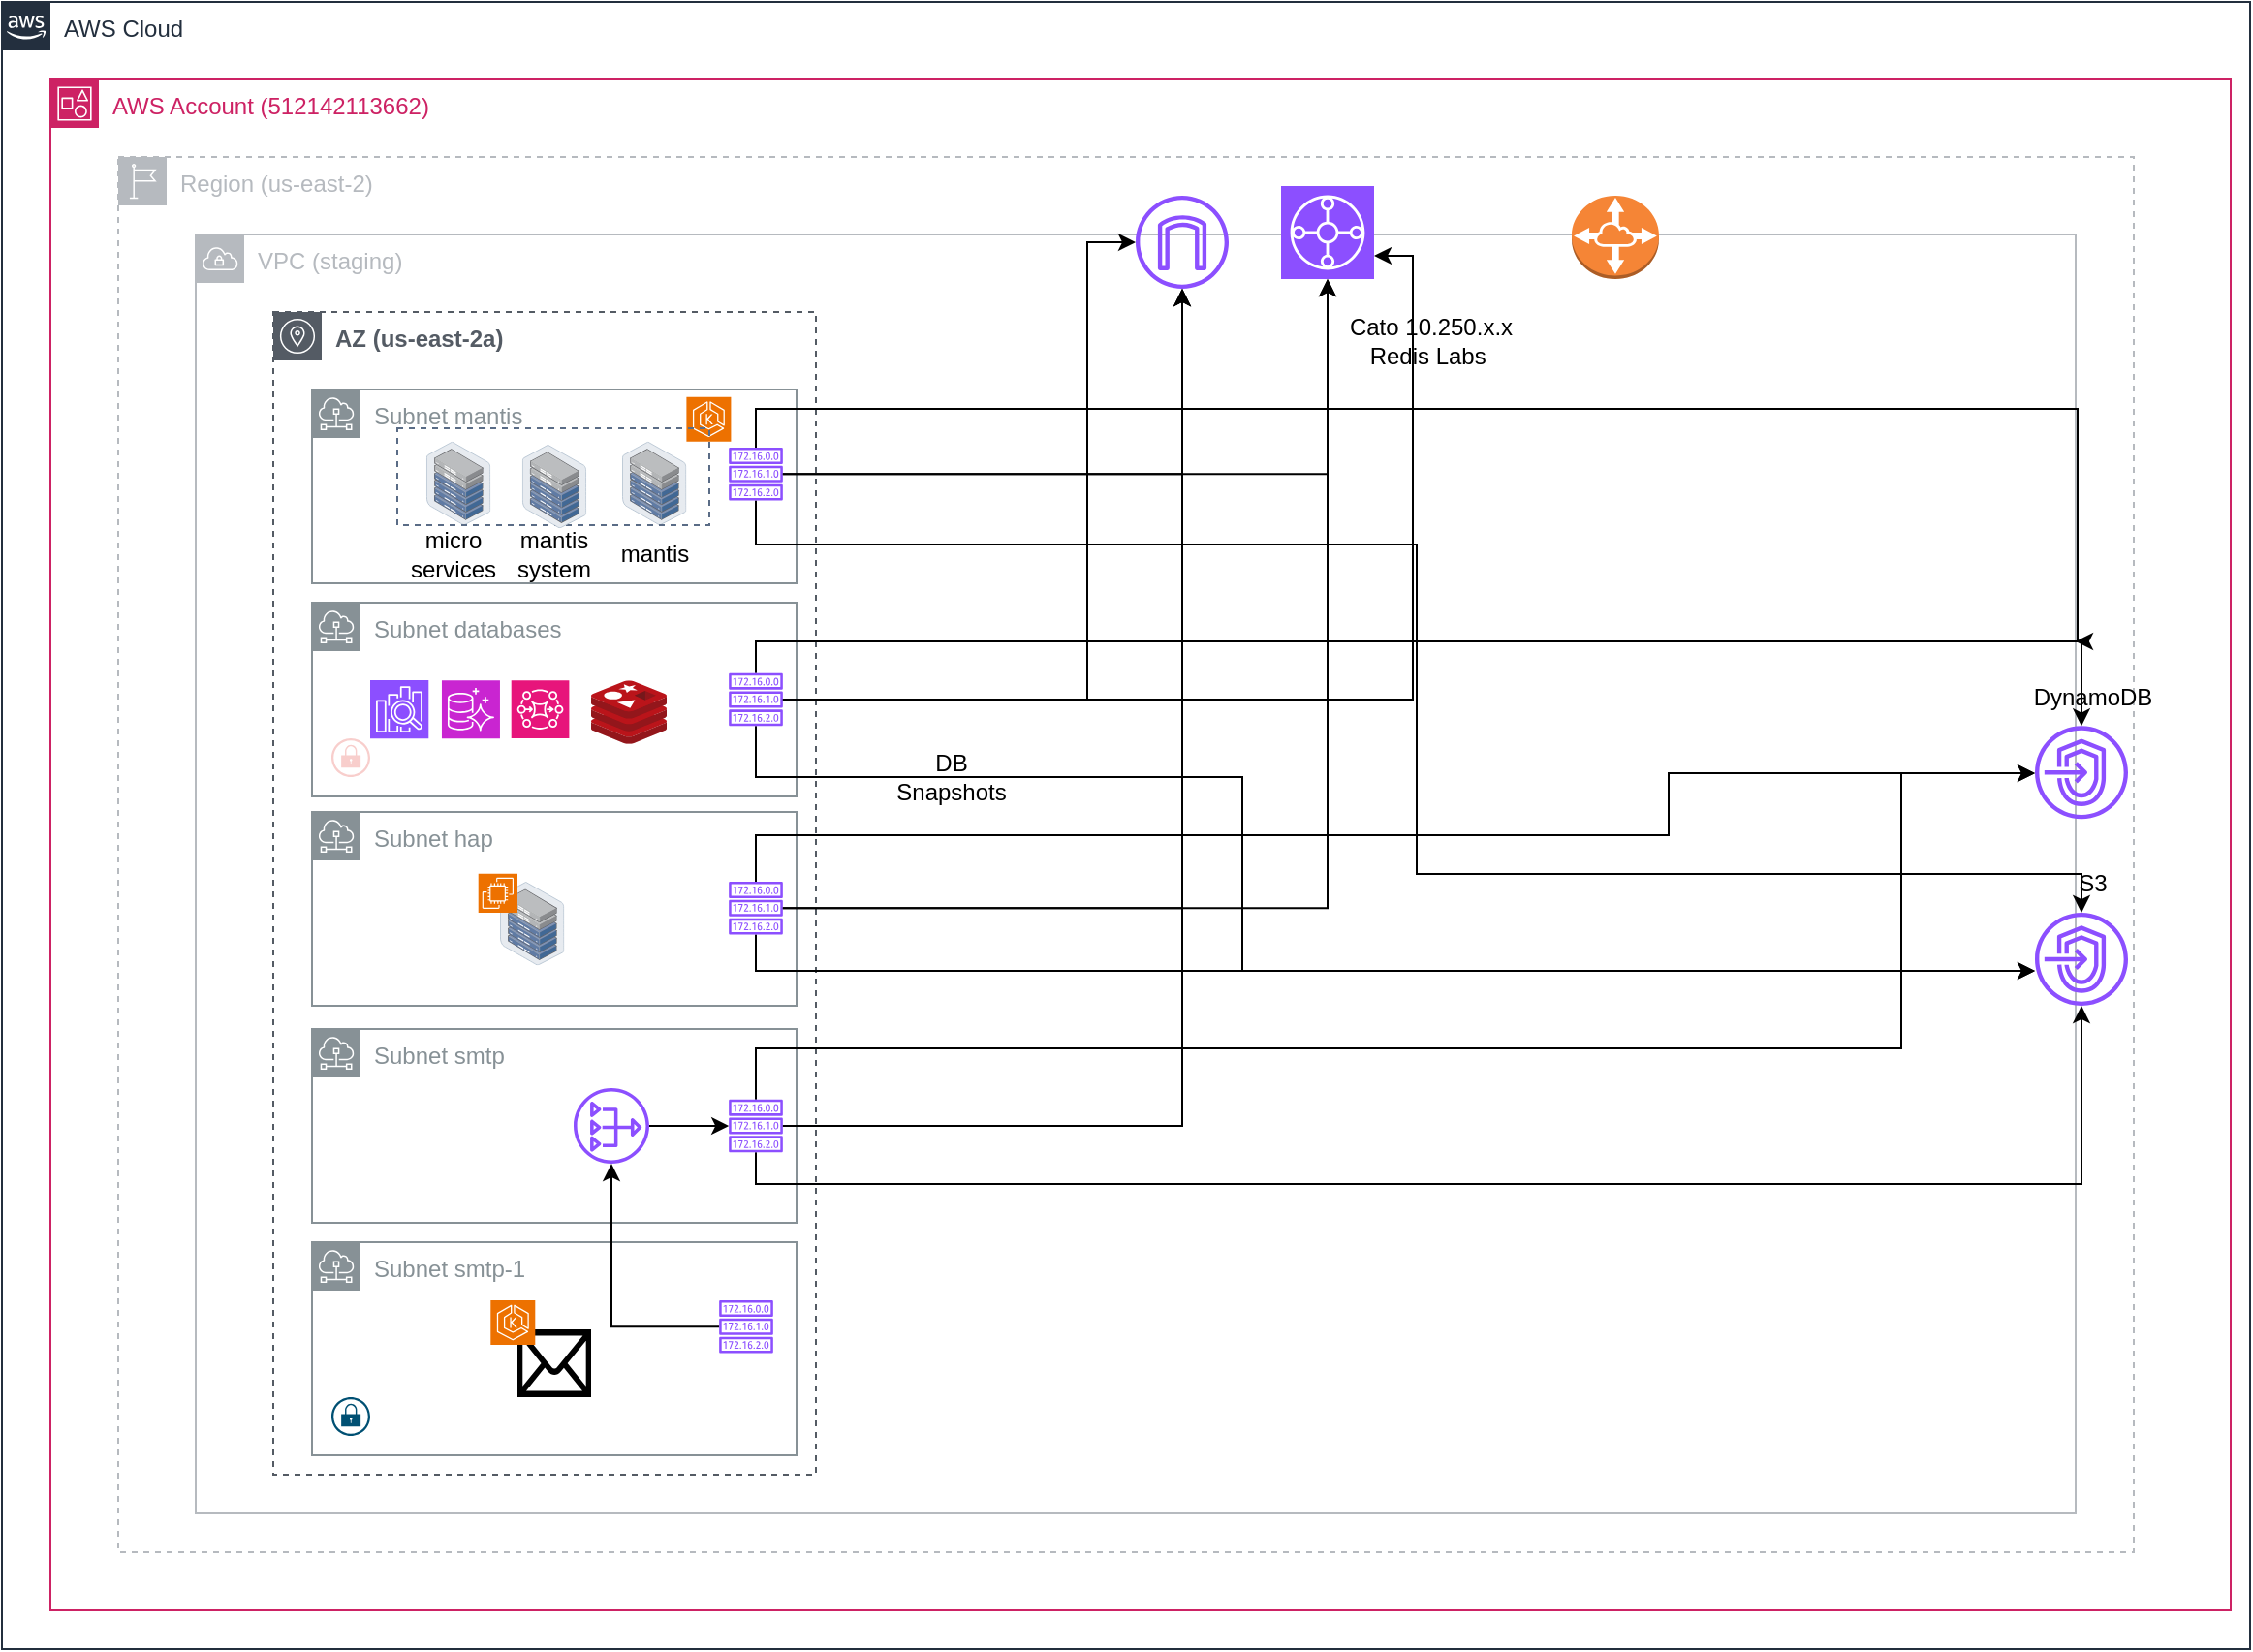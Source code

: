 <mxfile version="23.0.0" type="github">
  <diagram id="Ht1M8jgEwFfnCIfOTk4-" name="Page-1">
    <mxGraphModel dx="1434" dy="1613" grid="1" gridSize="10" guides="1" tooltips="1" connect="1" arrows="1" fold="1" page="1" pageScale="1" pageWidth="1169" pageHeight="827" math="0" shadow="0">
      <root>
        <mxCell id="0" />
        <mxCell id="1" parent="0" />
        <mxCell id="gtgi0953xaSqISBwZ9vZ-12" value="Subnet mantis" style="sketch=0;outlineConnect=0;gradientColor=none;html=1;whiteSpace=wrap;fontSize=12;fontStyle=0;shape=mxgraph.aws4.group;grIcon=mxgraph.aws4.group_subnet;strokeColor=#879196;fillColor=none;verticalAlign=top;align=left;spacingLeft=30;fontColor=#879196;dashed=0;" parent="1" vertex="1">
          <mxGeometry x="160" y="160" width="250" height="100" as="geometry" />
        </mxCell>
        <mxCell id="UEzPUAAOIrF-is8g5C7q-74" value="AWS Cloud" style="points=[[0,0],[0.25,0],[0.5,0],[0.75,0],[1,0],[1,0.25],[1,0.5],[1,0.75],[1,1],[0.75,1],[0.5,1],[0.25,1],[0,1],[0,0.75],[0,0.5],[0,0.25]];outlineConnect=0;gradientColor=none;html=1;whiteSpace=wrap;fontSize=12;fontStyle=0;shape=mxgraph.aws4.group;grIcon=mxgraph.aws4.group_aws_cloud_alt;strokeColor=#232F3E;fillColor=none;verticalAlign=top;align=left;spacingLeft=30;fontColor=#232F3E;dashed=0;labelBackgroundColor=#ffffff;container=1;pointerEvents=0;collapsible=0;recursiveResize=0;" parent="1" vertex="1">
          <mxGeometry y="-40" width="1160" height="850" as="geometry" />
        </mxCell>
        <mxCell id="gtgi0953xaSqISBwZ9vZ-2" value="Region (us-east-2)" style="sketch=0;outlineConnect=0;gradientColor=none;html=1;whiteSpace=wrap;fontSize=12;fontStyle=0;shape=mxgraph.aws4.group;grIcon=mxgraph.aws4.group_region;strokeColor=#B6BABF;fillColor=none;verticalAlign=top;align=left;spacingLeft=30;fontColor=#B6BABF;dashed=1;" parent="1" vertex="1">
          <mxGeometry x="60" y="40" width="1040" height="720" as="geometry" />
        </mxCell>
        <mxCell id="gtgi0953xaSqISBwZ9vZ-3" value="VPC (staging)" style="sketch=0;outlineConnect=0;gradientColor=none;html=1;whiteSpace=wrap;fontSize=12;fontStyle=0;shape=mxgraph.aws4.group;grIcon=mxgraph.aws4.group_vpc;strokeColor=#B6BABF;fillColor=none;verticalAlign=top;align=left;spacingLeft=30;fontColor=#B6BABF;dashed=0;" parent="1" vertex="1">
          <mxGeometry x="100" y="80" width="970" height="660" as="geometry" />
        </mxCell>
        <mxCell id="gtgi0953xaSqISBwZ9vZ-5" value="&lt;b&gt;AZ (us-east-2a)&lt;/b&gt;" style="sketch=0;outlineConnect=0;gradientColor=none;html=1;whiteSpace=wrap;fontSize=12;fontStyle=0;shape=mxgraph.aws4.group;grIcon=mxgraph.aws4.group_availability_zone;strokeColor=#545B64;fillColor=none;verticalAlign=top;align=left;spacingLeft=30;fontColor=#545B64;dashed=1;" parent="1" vertex="1">
          <mxGeometry x="140" y="120" width="280" height="600" as="geometry" />
        </mxCell>
        <mxCell id="gtgi0953xaSqISBwZ9vZ-13" value="Subnet smtp-1" style="sketch=0;outlineConnect=0;gradientColor=none;html=1;whiteSpace=wrap;fontSize=12;fontStyle=0;shape=mxgraph.aws4.group;grIcon=mxgraph.aws4.group_subnet;strokeColor=#879196;fillColor=none;verticalAlign=top;align=left;spacingLeft=30;fontColor=#879196;dashed=0;" parent="1" vertex="1">
          <mxGeometry x="160" y="600" width="250" height="110" as="geometry" />
        </mxCell>
        <mxCell id="gtgi0953xaSqISBwZ9vZ-14" value="AWS Account (512142113662)" style="points=[[0,0],[0.25,0],[0.5,0],[0.75,0],[1,0],[1,0.25],[1,0.5],[1,0.75],[1,1],[0.75,1],[0.5,1],[0.25,1],[0,1],[0,0.75],[0,0.5],[0,0.25]];outlineConnect=0;gradientColor=none;html=1;whiteSpace=wrap;fontSize=12;fontStyle=0;container=1;pointerEvents=0;collapsible=0;recursiveResize=0;shape=mxgraph.aws4.group;grIcon=mxgraph.aws4.group_account;strokeColor=#CD2264;fillColor=none;verticalAlign=top;align=left;spacingLeft=30;fontColor=#CD2264;dashed=0;" parent="1" vertex="1">
          <mxGeometry x="25" width="1125" height="790" as="geometry" />
        </mxCell>
        <mxCell id="gtgi0953xaSqISBwZ9vZ-10" value="Subnet databases" style="sketch=0;outlineConnect=0;gradientColor=none;html=1;whiteSpace=wrap;fontSize=12;fontStyle=0;shape=mxgraph.aws4.group;grIcon=mxgraph.aws4.group_subnet;strokeColor=#879196;fillColor=none;verticalAlign=top;align=left;spacingLeft=30;fontColor=#879196;dashed=0;" parent="gtgi0953xaSqISBwZ9vZ-14" vertex="1">
          <mxGeometry x="135" y="270.0" width="250" height="100" as="geometry" />
        </mxCell>
        <mxCell id="gtgi0953xaSqISBwZ9vZ-4" value="Subnet hap" style="sketch=0;outlineConnect=0;gradientColor=none;html=1;whiteSpace=wrap;fontSize=12;fontStyle=0;shape=mxgraph.aws4.group;grIcon=mxgraph.aws4.group_subnet;strokeColor=#879196;fillColor=none;verticalAlign=top;align=left;spacingLeft=30;fontColor=#879196;dashed=0;" parent="gtgi0953xaSqISBwZ9vZ-14" vertex="1">
          <mxGeometry x="135" y="378" width="250" height="100" as="geometry" />
        </mxCell>
        <mxCell id="gtgi0953xaSqISBwZ9vZ-11" value="Subnet smtp" style="sketch=0;outlineConnect=0;gradientColor=none;html=1;whiteSpace=wrap;fontSize=12;fontStyle=0;shape=mxgraph.aws4.group;grIcon=mxgraph.aws4.group_subnet;strokeColor=#879196;fillColor=none;verticalAlign=top;align=left;spacingLeft=30;fontColor=#879196;dashed=0;" parent="gtgi0953xaSqISBwZ9vZ-14" vertex="1">
          <mxGeometry x="135" y="490" width="250" height="100" as="geometry" />
        </mxCell>
        <mxCell id="xfgOP8ZvM4Aay_EHcEOd-10" style="edgeStyle=orthogonalEdgeStyle;rounded=0;orthogonalLoop=1;jettySize=auto;html=1;" parent="gtgi0953xaSqISBwZ9vZ-14" source="tCZkr2dE6usLujfxuvrl-17" target="tCZkr2dE6usLujfxuvrl-5" edge="1">
          <mxGeometry relative="1" as="geometry">
            <mxPoint x="364" y="530" as="targetPoint" />
          </mxGeometry>
        </mxCell>
        <mxCell id="tCZkr2dE6usLujfxuvrl-17" value="" style="sketch=0;outlineConnect=0;fontColor=#232F3E;gradientColor=none;fillColor=#8C4FFF;strokeColor=none;dashed=0;verticalLabelPosition=bottom;verticalAlign=top;align=center;html=1;fontSize=12;fontStyle=0;aspect=fixed;pointerEvents=1;shape=mxgraph.aws4.nat_gateway;" parent="gtgi0953xaSqISBwZ9vZ-14" vertex="1">
          <mxGeometry x="270" y="520.5" width="39" height="39" as="geometry" />
        </mxCell>
        <mxCell id="xfgOP8ZvM4Aay_EHcEOd-8" value="" style="sketch=0;points=[[0.5,0,0],[1,0.5,0],[0.5,1,0],[0,0.5,0],[0.145,0.145,0],[0.856,0.145,0],[0.855,0.856,0],[0.145,0.855,0]];verticalLabelPosition=bottom;html=1;verticalAlign=top;aspect=fixed;align=center;pointerEvents=1;shape=mxgraph.cisco19.lock;fillColor=#005073;strokeColor=none;" parent="gtgi0953xaSqISBwZ9vZ-14" vertex="1">
          <mxGeometry x="145" y="680" width="20" height="20" as="geometry" />
        </mxCell>
        <mxCell id="xfgOP8ZvM4Aay_EHcEOd-16" style="edgeStyle=orthogonalEdgeStyle;rounded=0;orthogonalLoop=1;jettySize=auto;html=1;" parent="gtgi0953xaSqISBwZ9vZ-14" source="tCZkr2dE6usLujfxuvrl-5" target="tCZkr2dE6usLujfxuvrl-8" edge="1">
          <mxGeometry relative="1" as="geometry">
            <Array as="points">
              <mxPoint x="364" y="570" />
              <mxPoint x="1048" y="570" />
            </Array>
          </mxGeometry>
        </mxCell>
        <mxCell id="xfgOP8ZvM4Aay_EHcEOd-48" style="edgeStyle=orthogonalEdgeStyle;rounded=0;orthogonalLoop=1;jettySize=auto;html=1;" parent="gtgi0953xaSqISBwZ9vZ-14" source="tCZkr2dE6usLujfxuvrl-5" target="tCZkr2dE6usLujfxuvrl-7" edge="1">
          <mxGeometry relative="1" as="geometry">
            <Array as="points">
              <mxPoint x="364" y="500" />
              <mxPoint x="955" y="500" />
              <mxPoint x="955" y="358" />
            </Array>
          </mxGeometry>
        </mxCell>
        <mxCell id="tCZkr2dE6usLujfxuvrl-5" value="" style="sketch=0;outlineConnect=0;fontColor=#232F3E;gradientColor=none;fillColor=#8C4FFF;strokeColor=none;dashed=0;verticalLabelPosition=bottom;verticalAlign=top;align=center;html=1;fontSize=12;fontStyle=0;aspect=fixed;pointerEvents=1;shape=mxgraph.aws4.route_table;" parent="gtgi0953xaSqISBwZ9vZ-14" vertex="1">
          <mxGeometry x="350" y="526.36" width="28" height="27.29" as="geometry" />
        </mxCell>
        <mxCell id="xfgOP8ZvM4Aay_EHcEOd-27" style="edgeStyle=orthogonalEdgeStyle;rounded=0;orthogonalLoop=1;jettySize=auto;html=1;" parent="gtgi0953xaSqISBwZ9vZ-14" source="tCZkr2dE6usLujfxuvrl-4" target="tCZkr2dE6usLujfxuvrl-7" edge="1">
          <mxGeometry relative="1" as="geometry">
            <Array as="points">
              <mxPoint x="364" y="390" />
              <mxPoint x="835" y="390" />
              <mxPoint x="835" y="358" />
            </Array>
          </mxGeometry>
        </mxCell>
        <mxCell id="xfgOP8ZvM4Aay_EHcEOd-29" style="edgeStyle=orthogonalEdgeStyle;rounded=0;orthogonalLoop=1;jettySize=auto;html=1;" parent="gtgi0953xaSqISBwZ9vZ-14" source="tCZkr2dE6usLujfxuvrl-4" target="tCZkr2dE6usLujfxuvrl-8" edge="1">
          <mxGeometry relative="1" as="geometry">
            <Array as="points">
              <mxPoint x="364" y="460" />
            </Array>
          </mxGeometry>
        </mxCell>
        <mxCell id="tCZkr2dE6usLujfxuvrl-4" value="" style="sketch=0;outlineConnect=0;fontColor=#232F3E;gradientColor=none;fillColor=#8C4FFF;strokeColor=none;dashed=0;verticalLabelPosition=bottom;verticalAlign=top;align=center;html=1;fontSize=12;fontStyle=0;aspect=fixed;pointerEvents=1;shape=mxgraph.aws4.route_table;" parent="gtgi0953xaSqISBwZ9vZ-14" vertex="1">
          <mxGeometry x="350" y="414" width="28" height="27.29" as="geometry" />
        </mxCell>
        <mxCell id="xfgOP8ZvM4Aay_EHcEOd-28" style="edgeStyle=orthogonalEdgeStyle;rounded=0;orthogonalLoop=1;jettySize=auto;html=1;" parent="gtgi0953xaSqISBwZ9vZ-14" source="tCZkr2dE6usLujfxuvrl-3" target="tCZkr2dE6usLujfxuvrl-7" edge="1">
          <mxGeometry relative="1" as="geometry">
            <mxPoint x="1025" y="360" as="targetPoint" />
            <Array as="points">
              <mxPoint x="364" y="290" />
              <mxPoint x="1048" y="290" />
            </Array>
          </mxGeometry>
        </mxCell>
        <mxCell id="xfgOP8ZvM4Aay_EHcEOd-37" style="edgeStyle=orthogonalEdgeStyle;rounded=0;orthogonalLoop=1;jettySize=auto;html=1;" parent="gtgi0953xaSqISBwZ9vZ-14" source="tCZkr2dE6usLujfxuvrl-3" target="tCZkr2dE6usLujfxuvrl-8" edge="1">
          <mxGeometry relative="1" as="geometry">
            <Array as="points">
              <mxPoint x="364" y="360" />
              <mxPoint x="615" y="360" />
              <mxPoint x="615" y="460" />
            </Array>
          </mxGeometry>
        </mxCell>
        <mxCell id="tCZkr2dE6usLujfxuvrl-3" value="" style="sketch=0;outlineConnect=0;fontColor=#232F3E;gradientColor=none;fillColor=#8C4FFF;strokeColor=none;dashed=0;verticalLabelPosition=bottom;verticalAlign=top;align=center;html=1;fontSize=12;fontStyle=0;aspect=fixed;pointerEvents=1;shape=mxgraph.aws4.route_table;" parent="gtgi0953xaSqISBwZ9vZ-14" vertex="1">
          <mxGeometry x="350" y="306.36" width="28" height="27.29" as="geometry" />
        </mxCell>
        <mxCell id="xfgOP8ZvM4Aay_EHcEOd-30" style="edgeStyle=orthogonalEdgeStyle;rounded=0;orthogonalLoop=1;jettySize=auto;html=1;" parent="gtgi0953xaSqISBwZ9vZ-14" source="tCZkr2dE6usLujfxuvrl-2" target="tCZkr2dE6usLujfxuvrl-8" edge="1">
          <mxGeometry relative="1" as="geometry">
            <Array as="points">
              <mxPoint x="364" y="240" />
              <mxPoint x="705" y="240" />
              <mxPoint x="705" y="410" />
              <mxPoint x="1048" y="410" />
            </Array>
          </mxGeometry>
        </mxCell>
        <mxCell id="xfgOP8ZvM4Aay_EHcEOd-47" style="edgeStyle=orthogonalEdgeStyle;rounded=0;orthogonalLoop=1;jettySize=auto;html=1;" parent="gtgi0953xaSqISBwZ9vZ-14" source="tCZkr2dE6usLujfxuvrl-2" edge="1">
          <mxGeometry relative="1" as="geometry">
            <mxPoint x="1045" y="290" as="targetPoint" />
            <Array as="points">
              <mxPoint x="364" y="170" />
              <mxPoint x="1046" y="170" />
            </Array>
          </mxGeometry>
        </mxCell>
        <mxCell id="tCZkr2dE6usLujfxuvrl-2" value="" style="sketch=0;outlineConnect=0;fontColor=#232F3E;gradientColor=none;fillColor=#8C4FFF;strokeColor=none;dashed=0;verticalLabelPosition=bottom;verticalAlign=top;align=center;html=1;fontSize=12;fontStyle=0;aspect=fixed;pointerEvents=1;shape=mxgraph.aws4.route_table;" parent="gtgi0953xaSqISBwZ9vZ-14" vertex="1">
          <mxGeometry x="350" y="190" width="28" height="27.29" as="geometry" />
        </mxCell>
        <mxCell id="tCZkr2dE6usLujfxuvrl-7" value="" style="sketch=0;outlineConnect=0;fontColor=#232F3E;gradientColor=none;fillColor=#8C4FFF;strokeColor=none;dashed=0;verticalLabelPosition=bottom;verticalAlign=top;align=center;html=1;fontSize=12;fontStyle=0;aspect=fixed;pointerEvents=1;shape=mxgraph.aws4.endpoints;" parent="gtgi0953xaSqISBwZ9vZ-14" vertex="1">
          <mxGeometry x="1024" y="333.65" width="48" height="48" as="geometry" />
        </mxCell>
        <mxCell id="tCZkr2dE6usLujfxuvrl-8" value="" style="sketch=0;outlineConnect=0;fontColor=#232F3E;gradientColor=none;fillColor=#8C4FFF;strokeColor=none;dashed=0;verticalLabelPosition=bottom;verticalAlign=top;align=center;html=1;fontSize=12;fontStyle=0;aspect=fixed;pointerEvents=1;shape=mxgraph.aws4.endpoints;" parent="gtgi0953xaSqISBwZ9vZ-14" vertex="1">
          <mxGeometry x="1024" y="430" width="48" height="48" as="geometry" />
        </mxCell>
        <mxCell id="xfgOP8ZvM4Aay_EHcEOd-24" value="S3" style="text;strokeColor=none;align=center;fillColor=none;html=1;verticalAlign=middle;whiteSpace=wrap;rounded=0;" parent="gtgi0953xaSqISBwZ9vZ-14" vertex="1">
          <mxGeometry x="1024" y="400.0" width="60" height="30" as="geometry" />
        </mxCell>
        <mxCell id="xfgOP8ZvM4Aay_EHcEOd-25" value="DynamoDB" style="text;strokeColor=none;align=center;fillColor=none;html=1;verticalAlign=middle;whiteSpace=wrap;rounded=0;" parent="gtgi0953xaSqISBwZ9vZ-14" vertex="1">
          <mxGeometry x="1024" y="303.65" width="60" height="30" as="geometry" />
        </mxCell>
        <mxCell id="xfgOP8ZvM4Aay_EHcEOd-32" value="" style="sketch=0;points=[[0,0,0],[0.25,0,0],[0.5,0,0],[0.75,0,0],[1,0,0],[0,1,0],[0.25,1,0],[0.5,1,0],[0.75,1,0],[1,1,0],[0,0.25,0],[0,0.5,0],[0,0.75,0],[1,0.25,0],[1,0.5,0],[1,0.75,0]];outlineConnect=0;fontColor=#232F3E;fillColor=#C925D1;strokeColor=#ffffff;dashed=0;verticalLabelPosition=bottom;verticalAlign=top;align=center;html=1;fontSize=12;fontStyle=0;aspect=fixed;shape=mxgraph.aws4.resourceIcon;resIcon=mxgraph.aws4.aurora;" parent="gtgi0953xaSqISBwZ9vZ-14" vertex="1">
          <mxGeometry x="201.98" y="310.15" width="30" height="30" as="geometry" />
        </mxCell>
        <mxCell id="xfgOP8ZvM4Aay_EHcEOd-33" value="" style="sketch=0;points=[[0,0,0],[0.25,0,0],[0.5,0,0],[0.75,0,0],[1,0,0],[0,1,0],[0.25,1,0],[0.5,1,0],[0.75,1,0],[1,1,0],[0,0.25,0],[0,0.5,0],[0,0.75,0],[1,0.25,0],[1,0.5,0],[1,0.75,0]];outlineConnect=0;fontColor=#232F3E;fillColor=#8C4FFF;strokeColor=#ffffff;dashed=0;verticalLabelPosition=bottom;verticalAlign=top;align=center;html=1;fontSize=12;fontStyle=0;aspect=fixed;shape=mxgraph.aws4.resourceIcon;resIcon=mxgraph.aws4.elasticsearch_service;" parent="gtgi0953xaSqISBwZ9vZ-14" vertex="1">
          <mxGeometry x="165" y="310" width="30.15" height="30.15" as="geometry" />
        </mxCell>
        <mxCell id="xfgOP8ZvM4Aay_EHcEOd-35" value="" style="sketch=0;points=[[0.5,0,0],[1,0.5,0],[0.5,1,0],[0,0.5,0],[0.145,0.145,0],[0.856,0.145,0],[0.855,0.856,0],[0.145,0.855,0]];verticalLabelPosition=bottom;html=1;verticalAlign=top;aspect=fixed;align=center;pointerEvents=1;shape=mxgraph.cisco19.lock;fillColor=#f8cecc;strokeColor=#b85450;" parent="gtgi0953xaSqISBwZ9vZ-14" vertex="1">
          <mxGeometry x="145" y="340" width="20" height="20" as="geometry" />
        </mxCell>
        <mxCell id="xfgOP8ZvM4Aay_EHcEOd-38" value="" style="shape=mxgraph.signs.tech.mail;html=1;pointerEvents=1;fillColor=#000000;strokeColor=none;verticalLabelPosition=bottom;verticalAlign=top;align=center;" parent="gtgi0953xaSqISBwZ9vZ-14" vertex="1">
          <mxGeometry x="241" y="645" width="38" height="35" as="geometry" />
        </mxCell>
        <mxCell id="xfgOP8ZvM4Aay_EHcEOd-42" value="" style="sketch=0;points=[[0,0,0],[0.25,0,0],[0.5,0,0],[0.75,0,0],[1,0,0],[0,1,0],[0.25,1,0],[0.5,1,0],[0.75,1,0],[1,1,0],[0,0.25,0],[0,0.5,0],[0,0.75,0],[1,0.25,0],[1,0.5,0],[1,0.75,0]];outlineConnect=0;fontColor=#232F3E;fillColor=#ED7100;strokeColor=#ffffff;dashed=0;verticalLabelPosition=bottom;verticalAlign=top;align=center;html=1;fontSize=12;fontStyle=0;aspect=fixed;shape=mxgraph.aws4.resourceIcon;resIcon=mxgraph.aws4.eks;" parent="gtgi0953xaSqISBwZ9vZ-14" vertex="1">
          <mxGeometry x="227.15" y="630" width="23" height="23" as="geometry" />
        </mxCell>
        <mxCell id="xfgOP8ZvM4Aay_EHcEOd-43" value="" style="image;points=[];aspect=fixed;html=1;align=center;shadow=0;dashed=0;image=img/lib/allied_telesis/storage/Datacenter_Server_Half_Rack_ToR.svg;" parent="gtgi0953xaSqISBwZ9vZ-14" vertex="1">
          <mxGeometry x="295" y="186.86" width="33.2" height="43.14" as="geometry" />
        </mxCell>
        <mxCell id="xfgOP8ZvM4Aay_EHcEOd-44" value="" style="sketch=0;points=[[0,0,0],[0.25,0,0],[0.5,0,0],[0.75,0,0],[1,0,0],[0,1,0],[0.25,1,0],[0.5,1,0],[0.75,1,0],[1,1,0],[0,0.25,0],[0,0.5,0],[0,0.75,0],[1,0.25,0],[1,0.5,0],[1,0.75,0]];outlineConnect=0;fontColor=#232F3E;fillColor=#ED7100;strokeColor=#ffffff;dashed=0;verticalLabelPosition=bottom;verticalAlign=top;align=center;html=1;fontSize=12;fontStyle=0;aspect=fixed;shape=mxgraph.aws4.resourceIcon;resIcon=mxgraph.aws4.eks;" parent="gtgi0953xaSqISBwZ9vZ-14" vertex="1">
          <mxGeometry x="328.2" y="163.86" width="23" height="23" as="geometry" />
        </mxCell>
        <mxCell id="xfgOP8ZvM4Aay_EHcEOd-46" value="" style="image;points=[];aspect=fixed;html=1;align=center;shadow=0;dashed=0;image=img/lib/allied_telesis/storage/Datacenter_Server_Half_Rack_ToR.svg;" parent="gtgi0953xaSqISBwZ9vZ-14" vertex="1">
          <mxGeometry x="231.98" y="414" width="33.2" height="43.14" as="geometry" />
        </mxCell>
        <mxCell id="xfgOP8ZvM4Aay_EHcEOd-49" value="" style="sketch=0;points=[[0,0,0],[0.25,0,0],[0.5,0,0],[0.75,0,0],[1,0,0],[0,1,0],[0.25,1,0],[0.5,1,0],[0.75,1,0],[1,1,0],[0,0.25,0],[0,0.5,0],[0,0.75,0],[1,0.25,0],[1,0.5,0],[1,0.75,0]];outlineConnect=0;fontColor=#232F3E;fillColor=#E7157B;strokeColor=#ffffff;dashed=0;verticalLabelPosition=bottom;verticalAlign=top;align=center;html=1;fontSize=12;fontStyle=0;aspect=fixed;shape=mxgraph.aws4.resourceIcon;resIcon=mxgraph.aws4.mq;" parent="gtgi0953xaSqISBwZ9vZ-14" vertex="1">
          <mxGeometry x="237.85" y="310.15" width="29.85" height="29.85" as="geometry" />
        </mxCell>
        <mxCell id="xfgOP8ZvM4Aay_EHcEOd-50" value="" style="sketch=0;points=[[0,0,0],[0.25,0,0],[0.5,0,0],[0.75,0,0],[1,0,0],[0,1,0],[0.25,1,0],[0.5,1,0],[0.75,1,0],[1,1,0],[0,0.25,0],[0,0.5,0],[0,0.75,0],[1,0.25,0],[1,0.5,0],[1,0.75,0]];outlineConnect=0;fontColor=#232F3E;fillColor=#8C4FFF;strokeColor=#ffffff;dashed=0;verticalLabelPosition=bottom;verticalAlign=top;align=center;html=1;fontSize=12;fontStyle=0;aspect=fixed;shape=mxgraph.aws4.resourceIcon;resIcon=mxgraph.aws4.transit_gateway;" parent="gtgi0953xaSqISBwZ9vZ-14" vertex="1">
          <mxGeometry x="635" y="55" width="48" height="48" as="geometry" />
        </mxCell>
        <mxCell id="xfgOP8ZvM4Aay_EHcEOd-52" value="" style="outlineConnect=0;dashed=0;verticalLabelPosition=bottom;verticalAlign=top;align=center;html=1;shape=mxgraph.aws3.vpc_peering;fillColor=#F58536;gradientColor=none;" parent="gtgi0953xaSqISBwZ9vZ-14" vertex="1">
          <mxGeometry x="785" y="60" width="45" height="43" as="geometry" />
        </mxCell>
        <mxCell id="xfgOP8ZvM4Aay_EHcEOd-53" style="edgeStyle=orthogonalEdgeStyle;rounded=0;orthogonalLoop=1;jettySize=auto;html=1;entryX=0.5;entryY=1;entryDx=0;entryDy=0;entryPerimeter=0;" parent="gtgi0953xaSqISBwZ9vZ-14" source="tCZkr2dE6usLujfxuvrl-2" target="xfgOP8ZvM4Aay_EHcEOd-50" edge="1">
          <mxGeometry relative="1" as="geometry" />
        </mxCell>
        <mxCell id="xfgOP8ZvM4Aay_EHcEOd-54" value="Cato 10.250.x.x&lt;br&gt;Redis Labs&amp;nbsp;" style="text;strokeColor=none;align=center;fillColor=none;html=1;verticalAlign=middle;whiteSpace=wrap;rounded=0;" parent="gtgi0953xaSqISBwZ9vZ-14" vertex="1">
          <mxGeometry x="655" y="120" width="115" height="30" as="geometry" />
        </mxCell>
        <mxCell id="xfgOP8ZvM4Aay_EHcEOd-55" value="" style="sketch=0;points=[[0,0,0],[0.25,0,0],[0.5,0,0],[0.75,0,0],[1,0,0],[0,1,0],[0.25,1,0],[0.5,1,0],[0.75,1,0],[1,1,0],[0,0.25,0],[0,0.5,0],[0,0.75,0],[1,0.25,0],[1,0.5,0],[1,0.75,0]];outlineConnect=0;fontColor=#232F3E;fillColor=#ED7100;strokeColor=#ffffff;dashed=0;verticalLabelPosition=bottom;verticalAlign=top;align=center;html=1;fontSize=12;fontStyle=0;aspect=fixed;shape=mxgraph.aws4.resourceIcon;resIcon=mxgraph.aws4.ec2;" parent="gtgi0953xaSqISBwZ9vZ-14" vertex="1">
          <mxGeometry x="220.85" y="409.85" width="20.15" height="20.15" as="geometry" />
        </mxCell>
        <mxCell id="xfgOP8ZvM4Aay_EHcEOd-56" value="" style="image;sketch=0;aspect=fixed;html=1;points=[];align=center;fontSize=12;image=img/lib/mscae/Cache_Redis_Product.svg;" parent="gtgi0953xaSqISBwZ9vZ-14" vertex="1">
          <mxGeometry x="279" y="310.15" width="39" height="32.76" as="geometry" />
        </mxCell>
        <mxCell id="xfgOP8ZvM4Aay_EHcEOd-59" value="mantis system" style="text;strokeColor=none;align=center;fillColor=none;html=1;verticalAlign=middle;whiteSpace=wrap;rounded=0;" parent="gtgi0953xaSqISBwZ9vZ-14" vertex="1">
          <mxGeometry x="230" y="230" width="60" height="30" as="geometry" />
        </mxCell>
        <mxCell id="xfgOP8ZvM4Aay_EHcEOd-61" value="micro&lt;br&gt;services" style="text;strokeColor=none;align=center;fillColor=none;html=1;verticalAlign=middle;whiteSpace=wrap;rounded=0;" parent="gtgi0953xaSqISBwZ9vZ-14" vertex="1">
          <mxGeometry x="178" y="230" width="60" height="30" as="geometry" />
        </mxCell>
        <mxCell id="xfgOP8ZvM4Aay_EHcEOd-57" value="mantis" style="text;strokeColor=none;align=center;fillColor=none;html=1;verticalAlign=middle;whiteSpace=wrap;rounded=0;" parent="gtgi0953xaSqISBwZ9vZ-14" vertex="1">
          <mxGeometry x="281.6" y="230" width="60" height="30" as="geometry" />
        </mxCell>
        <mxCell id="xfgOP8ZvM4Aay_EHcEOd-60" value="" style="image;points=[];aspect=fixed;html=1;align=center;shadow=0;dashed=0;image=img/lib/allied_telesis/storage/Datacenter_Server_Half_Rack_ToR.svg;" parent="gtgi0953xaSqISBwZ9vZ-14" vertex="1">
          <mxGeometry x="193.95" y="186.86" width="33.2" height="43.14" as="geometry" />
        </mxCell>
        <mxCell id="xfgOP8ZvM4Aay_EHcEOd-62" value="" style="fillColor=none;strokeColor=#5A6C86;dashed=1;verticalAlign=top;fontStyle=0;fontColor=#5A6C86;whiteSpace=wrap;html=1;" parent="gtgi0953xaSqISBwZ9vZ-14" vertex="1">
          <mxGeometry x="179" y="180" width="161" height="50" as="geometry" />
        </mxCell>
        <mxCell id="bdooelK-c4wKAYsmmNwd-1" style="edgeStyle=orthogonalEdgeStyle;rounded=0;orthogonalLoop=1;jettySize=auto;html=1;entryX=1;entryY=0.75;entryDx=0;entryDy=0;entryPerimeter=0;" edge="1" parent="gtgi0953xaSqISBwZ9vZ-14" source="tCZkr2dE6usLujfxuvrl-3" target="xfgOP8ZvM4Aay_EHcEOd-50">
          <mxGeometry relative="1" as="geometry" />
        </mxCell>
        <mxCell id="bdooelK-c4wKAYsmmNwd-2" style="edgeStyle=orthogonalEdgeStyle;rounded=0;orthogonalLoop=1;jettySize=auto;html=1;entryX=0.5;entryY=1;entryDx=0;entryDy=0;entryPerimeter=0;" edge="1" parent="gtgi0953xaSqISBwZ9vZ-14" source="tCZkr2dE6usLujfxuvrl-4" target="xfgOP8ZvM4Aay_EHcEOd-50">
          <mxGeometry relative="1" as="geometry" />
        </mxCell>
        <mxCell id="xfgOP8ZvM4Aay_EHcEOd-9" style="edgeStyle=orthogonalEdgeStyle;rounded=0;orthogonalLoop=1;jettySize=auto;html=1;" parent="1" source="tCZkr2dE6usLujfxuvrl-6" target="tCZkr2dE6usLujfxuvrl-17" edge="1">
          <mxGeometry relative="1" as="geometry" />
        </mxCell>
        <mxCell id="tCZkr2dE6usLujfxuvrl-6" value="" style="sketch=0;outlineConnect=0;fontColor=#232F3E;gradientColor=none;fillColor=#8C4FFF;strokeColor=none;dashed=0;verticalLabelPosition=bottom;verticalAlign=top;align=center;html=1;fontSize=12;fontStyle=0;aspect=fixed;pointerEvents=1;shape=mxgraph.aws4.route_table;" parent="1" vertex="1">
          <mxGeometry x="370" y="630" width="28" height="27.29" as="geometry" />
        </mxCell>
        <mxCell id="tCZkr2dE6usLujfxuvrl-9" value="" style="sketch=0;outlineConnect=0;fontColor=#232F3E;gradientColor=none;fillColor=#8C4FFF;strokeColor=none;dashed=0;verticalLabelPosition=bottom;verticalAlign=top;align=center;html=1;fontSize=12;fontStyle=0;aspect=fixed;pointerEvents=1;shape=mxgraph.aws4.internet_gateway;" parent="1" vertex="1">
          <mxGeometry x="585" y="60" width="48" height="48" as="geometry" />
        </mxCell>
        <mxCell id="tCZkr2dE6usLujfxuvrl-19" style="edgeStyle=orthogonalEdgeStyle;rounded=0;orthogonalLoop=1;jettySize=auto;html=1;" parent="1" source="tCZkr2dE6usLujfxuvrl-5" target="tCZkr2dE6usLujfxuvrl-9" edge="1">
          <mxGeometry relative="1" as="geometry">
            <mxPoint x="450" y="521" as="sourcePoint" />
          </mxGeometry>
        </mxCell>
        <mxCell id="xfgOP8ZvM4Aay_EHcEOd-13" style="edgeStyle=orthogonalEdgeStyle;rounded=0;orthogonalLoop=1;jettySize=auto;html=1;" parent="1" source="tCZkr2dE6usLujfxuvrl-2" target="tCZkr2dE6usLujfxuvrl-9" edge="1">
          <mxGeometry relative="1" as="geometry" />
        </mxCell>
        <mxCell id="xfgOP8ZvM4Aay_EHcEOd-14" style="edgeStyle=orthogonalEdgeStyle;rounded=0;orthogonalLoop=1;jettySize=auto;html=1;" parent="1" source="tCZkr2dE6usLujfxuvrl-3" target="tCZkr2dE6usLujfxuvrl-9" edge="1">
          <mxGeometry relative="1" as="geometry">
            <Array as="points">
              <mxPoint x="560" y="320" />
              <mxPoint x="560" y="84" />
            </Array>
          </mxGeometry>
        </mxCell>
        <mxCell id="xfgOP8ZvM4Aay_EHcEOd-15" style="edgeStyle=orthogonalEdgeStyle;rounded=0;orthogonalLoop=1;jettySize=auto;html=1;" parent="1" source="tCZkr2dE6usLujfxuvrl-4" target="tCZkr2dE6usLujfxuvrl-9" edge="1">
          <mxGeometry relative="1" as="geometry" />
        </mxCell>
        <mxCell id="xfgOP8ZvM4Aay_EHcEOd-36" value="DB Snapshots" style="text;strokeColor=none;align=center;fillColor=none;html=1;verticalAlign=middle;whiteSpace=wrap;rounded=0;" parent="1" vertex="1">
          <mxGeometry x="460" y="340" width="60" height="40" as="geometry" />
        </mxCell>
        <mxCell id="xfgOP8ZvM4Aay_EHcEOd-58" value="" style="image;points=[];aspect=fixed;html=1;align=center;shadow=0;dashed=0;image=img/lib/allied_telesis/storage/Datacenter_Server_Half_Rack_ToR.svg;" parent="1" vertex="1">
          <mxGeometry x="268.4" y="188.43" width="33.2" height="43.14" as="geometry" />
        </mxCell>
      </root>
    </mxGraphModel>
  </diagram>
</mxfile>
